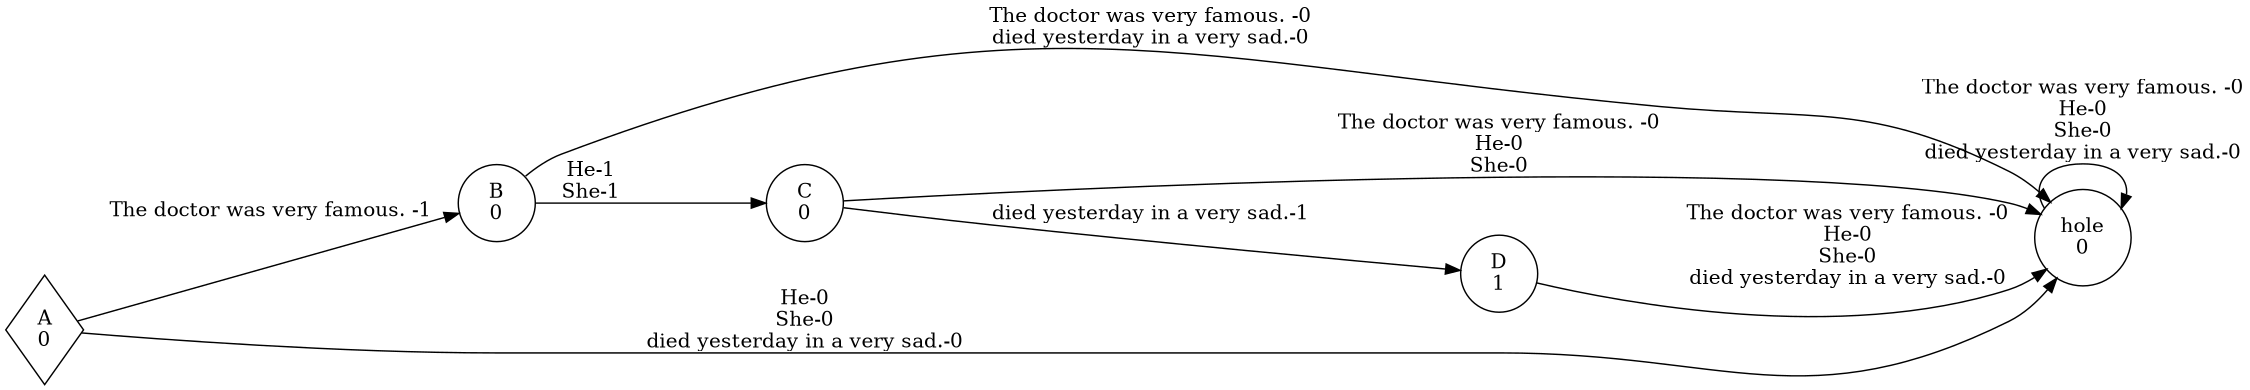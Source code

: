 digraph weighted_automaton {
	margin=0 rankdir=LR size=15
	node [shape=circle]
	A [label="A
0" shape=diamond]
	A -> B [label="The doctor was very famous. -1"]
	A -> hole [label="He-0
She-0
died yesterday in a very sad.-0"]
	B [label="B
0"]
	B -> C [label="He-1
She-1"]
	B -> hole [label="The doctor was very famous. -0
died yesterday in a very sad.-0"]
	C [label="C
0"]
	C -> D [label="died yesterday in a very sad.-1"]
	C -> hole [label="The doctor was very famous. -0
He-0
She-0"]
	D [label="D
1"]
	D -> hole [label="The doctor was very famous. -0
He-0
She-0
died yesterday in a very sad.-0"]
	hole [label="hole
0"]
	hole -> hole [label="The doctor was very famous. -0
He-0
She-0
died yesterday in a very sad.-0"]
}

